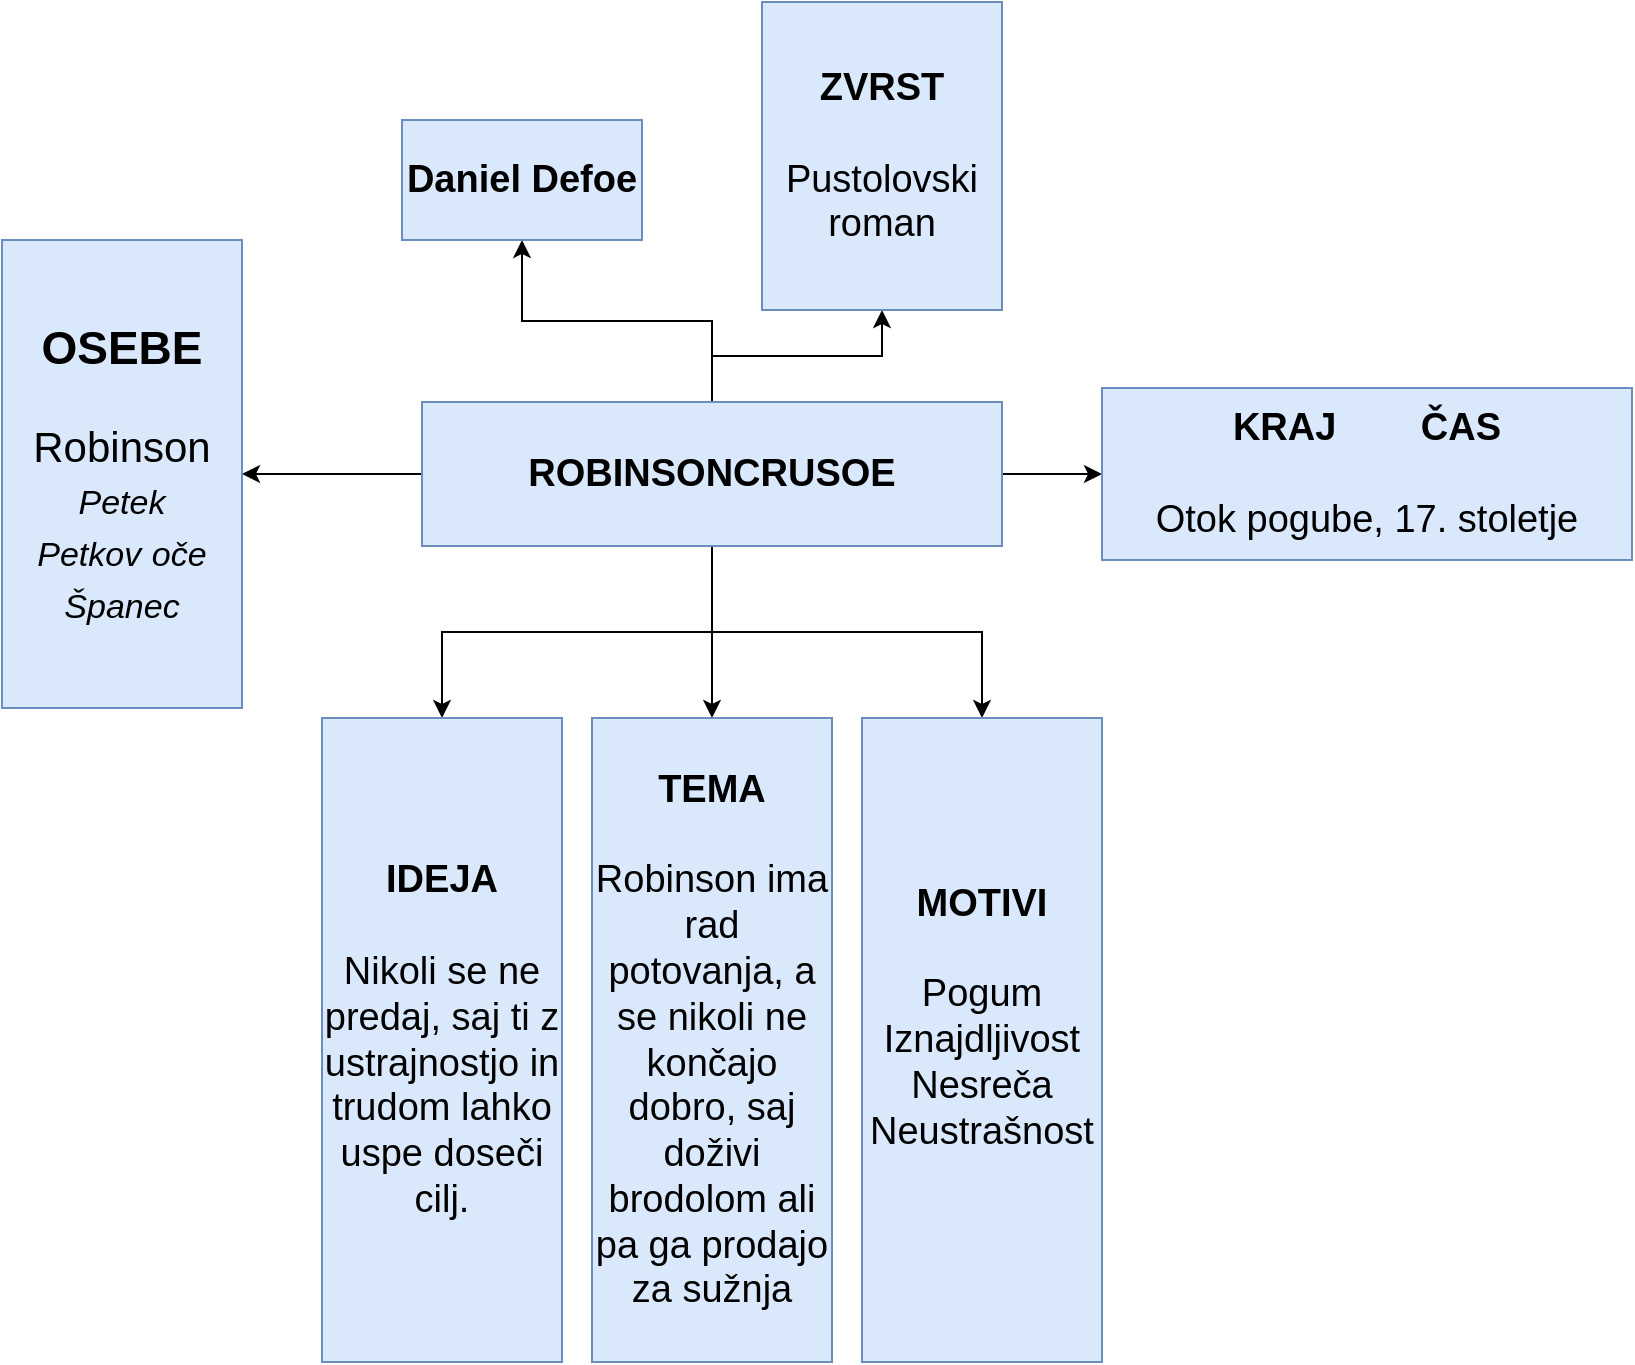 <mxfile version="13.8.8" type="github">
  <diagram id="9FkZDd5_ULd7eX7EfcNi" name="Page-1">
    <mxGraphModel dx="925" dy="661" grid="1" gridSize="10" guides="1" tooltips="1" connect="1" arrows="1" fold="1" page="1" pageScale="1" pageWidth="850" pageHeight="1100" math="0" shadow="0">
      <root>
        <mxCell id="0" />
        <mxCell id="1" parent="0" />
        <mxCell id="F7hzD26JAjAvRqU9A06Q-3" value="" style="edgeStyle=orthogonalEdgeStyle;rounded=0;orthogonalLoop=1;jettySize=auto;html=1;fontSize=19;" edge="1" parent="1" source="F7hzD26JAjAvRqU9A06Q-1" target="F7hzD26JAjAvRqU9A06Q-2">
          <mxGeometry relative="1" as="geometry" />
        </mxCell>
        <mxCell id="F7hzD26JAjAvRqU9A06Q-11" value="" style="edgeStyle=orthogonalEdgeStyle;rounded=0;orthogonalLoop=1;jettySize=auto;html=1;fontSize=19;" edge="1" parent="1" source="F7hzD26JAjAvRqU9A06Q-1" target="F7hzD26JAjAvRqU9A06Q-10">
          <mxGeometry relative="1" as="geometry" />
        </mxCell>
        <mxCell id="F7hzD26JAjAvRqU9A06Q-13" value="" style="edgeStyle=orthogonalEdgeStyle;rounded=0;orthogonalLoop=1;jettySize=auto;html=1;fontSize=19;" edge="1" parent="1" source="F7hzD26JAjAvRqU9A06Q-1" target="F7hzD26JAjAvRqU9A06Q-12">
          <mxGeometry relative="1" as="geometry" />
        </mxCell>
        <mxCell id="F7hzD26JAjAvRqU9A06Q-15" value="" style="edgeStyle=orthogonalEdgeStyle;rounded=0;orthogonalLoop=1;jettySize=auto;html=1;fontSize=19;" edge="1" parent="1" source="F7hzD26JAjAvRqU9A06Q-1" target="F7hzD26JAjAvRqU9A06Q-14">
          <mxGeometry relative="1" as="geometry" />
        </mxCell>
        <mxCell id="F7hzD26JAjAvRqU9A06Q-18" value="" style="edgeStyle=orthogonalEdgeStyle;rounded=0;orthogonalLoop=1;jettySize=auto;html=1;fontSize=19;" edge="1" parent="1" source="F7hzD26JAjAvRqU9A06Q-1" target="F7hzD26JAjAvRqU9A06Q-17">
          <mxGeometry relative="1" as="geometry" />
        </mxCell>
        <mxCell id="F7hzD26JAjAvRqU9A06Q-20" value="" style="edgeStyle=orthogonalEdgeStyle;rounded=0;orthogonalLoop=1;jettySize=auto;html=1;fontSize=19;" edge="1" parent="1" source="F7hzD26JAjAvRqU9A06Q-1" target="F7hzD26JAjAvRqU9A06Q-19">
          <mxGeometry relative="1" as="geometry" />
        </mxCell>
        <mxCell id="F7hzD26JAjAvRqU9A06Q-22" value="" style="edgeStyle=orthogonalEdgeStyle;rounded=0;orthogonalLoop=1;jettySize=auto;html=1;fontSize=19;" edge="1" parent="1" source="F7hzD26JAjAvRqU9A06Q-1" target="F7hzD26JAjAvRqU9A06Q-21">
          <mxGeometry relative="1" as="geometry" />
        </mxCell>
        <mxCell id="F7hzD26JAjAvRqU9A06Q-1" value="ROBINSONCRUSOE" style="text;html=1;strokeColor=#6c8ebf;fillColor=#dae8fc;align=center;verticalAlign=middle;whiteSpace=wrap;rounded=0;fontStyle=1;fontSize=19;" vertex="1" parent="1">
          <mxGeometry x="240" y="290" width="290" height="72" as="geometry" />
        </mxCell>
        <mxCell id="F7hzD26JAjAvRqU9A06Q-2" value="Daniel Defoe" style="whiteSpace=wrap;html=1;rounded=0;fontSize=19;fontStyle=1;strokeColor=#6c8ebf;fillColor=#dae8fc;" vertex="1" parent="1">
          <mxGeometry x="230" y="149" width="120" height="60" as="geometry" />
        </mxCell>
        <mxCell id="F7hzD26JAjAvRqU9A06Q-10" value="IDEJA&lt;br&gt;&lt;br&gt;&lt;span style=&quot;font-weight: normal&quot;&gt;Nikoli se ne predaj, saj ti z ustrajnostjo in trudom lahko uspe doseči cilj.&lt;/span&gt;" style="whiteSpace=wrap;html=1;rounded=0;fontSize=19;fontStyle=1;strokeColor=#6c8ebf;fillColor=#dae8fc;" vertex="1" parent="1">
          <mxGeometry x="190" y="448" width="120" height="322" as="geometry" />
        </mxCell>
        <mxCell id="F7hzD26JAjAvRqU9A06Q-12" value="MOTIVI&lt;br&gt;&lt;br&gt;&lt;span style=&quot;font-weight: normal&quot;&gt;Pogum&lt;br&gt;Iznajdljivost&lt;br&gt;Nesreča&lt;br&gt;Neustrašnost&lt;br&gt;&lt;br&gt;&lt;/span&gt;" style="whiteSpace=wrap;html=1;rounded=0;fontSize=19;fontStyle=1;strokeColor=#6c8ebf;fillColor=#dae8fc;" vertex="1" parent="1">
          <mxGeometry x="460" y="448" width="120" height="322" as="geometry" />
        </mxCell>
        <mxCell id="F7hzD26JAjAvRqU9A06Q-14" value="TEMA&lt;br&gt;&lt;br&gt;&lt;span style=&quot;font-weight: normal&quot;&gt;Robinson ima rad potovanja, a se nikoli ne končajo dobro, saj doživi brodolom ali pa ga prodajo za sužnja&lt;/span&gt;" style="whiteSpace=wrap;html=1;rounded=0;fontSize=19;fontStyle=1;strokeColor=#6c8ebf;fillColor=#dae8fc;" vertex="1" parent="1">
          <mxGeometry x="325" y="448" width="120" height="322" as="geometry" />
        </mxCell>
        <mxCell id="F7hzD26JAjAvRqU9A06Q-17" value="ZVRST&lt;br&gt;&lt;br&gt;&lt;span style=&quot;font-weight: normal&quot;&gt;Pustolovski roman&lt;/span&gt;" style="whiteSpace=wrap;html=1;rounded=0;fontSize=19;fontStyle=1;strokeColor=#6c8ebf;fillColor=#dae8fc;" vertex="1" parent="1">
          <mxGeometry x="410" y="90" width="120" height="154" as="geometry" />
        </mxCell>
        <mxCell id="F7hzD26JAjAvRqU9A06Q-19" value="&lt;font style=&quot;font-size: 23px&quot;&gt;OSEBE&lt;/font&gt;&lt;br&gt;&lt;br&gt;&lt;span style=&quot;font-weight: normal ; font-size: 21px&quot;&gt;Robinson&lt;br&gt;&lt;i&gt;&lt;font style=&quot;font-size: 21px&quot;&gt;&lt;font style=&quot;font-size: 17px&quot;&gt;Petek&lt;/font&gt;&lt;br&gt;&lt;/font&gt;&lt;font style=&quot;font-size: 17px&quot;&gt;Petkov&lt;/font&gt;&lt;font style=&quot;font-size: 19px&quot;&gt; &lt;/font&gt;&lt;font&gt;&lt;font style=&quot;font-size: 17px&quot;&gt;oče&lt;/font&gt;&lt;br&gt;&lt;/font&gt;&lt;font style=&quot;font-size: 17px&quot;&gt;Španec&lt;/font&gt;&lt;/i&gt;&lt;/span&gt;" style="whiteSpace=wrap;html=1;rounded=0;fontSize=19;fontStyle=1;strokeColor=#6c8ebf;fillColor=#dae8fc;" vertex="1" parent="1">
          <mxGeometry x="30" y="209" width="120" height="234" as="geometry" />
        </mxCell>
        <mxCell id="F7hzD26JAjAvRqU9A06Q-21" value="KRAJ &amp;nbsp; &amp;nbsp; &amp;nbsp; &amp;nbsp;ČAS&lt;br&gt;&lt;br&gt;&lt;span style=&quot;font-weight: normal&quot;&gt;Otok&lt;/span&gt; &lt;span style=&quot;font-weight: normal&quot;&gt;pogube, 17. stoletje&lt;/span&gt;" style="whiteSpace=wrap;html=1;rounded=0;fontSize=19;fontStyle=1;strokeColor=#6c8ebf;fillColor=#dae8fc;" vertex="1" parent="1">
          <mxGeometry x="580" y="283" width="265" height="86" as="geometry" />
        </mxCell>
      </root>
    </mxGraphModel>
  </diagram>
</mxfile>
